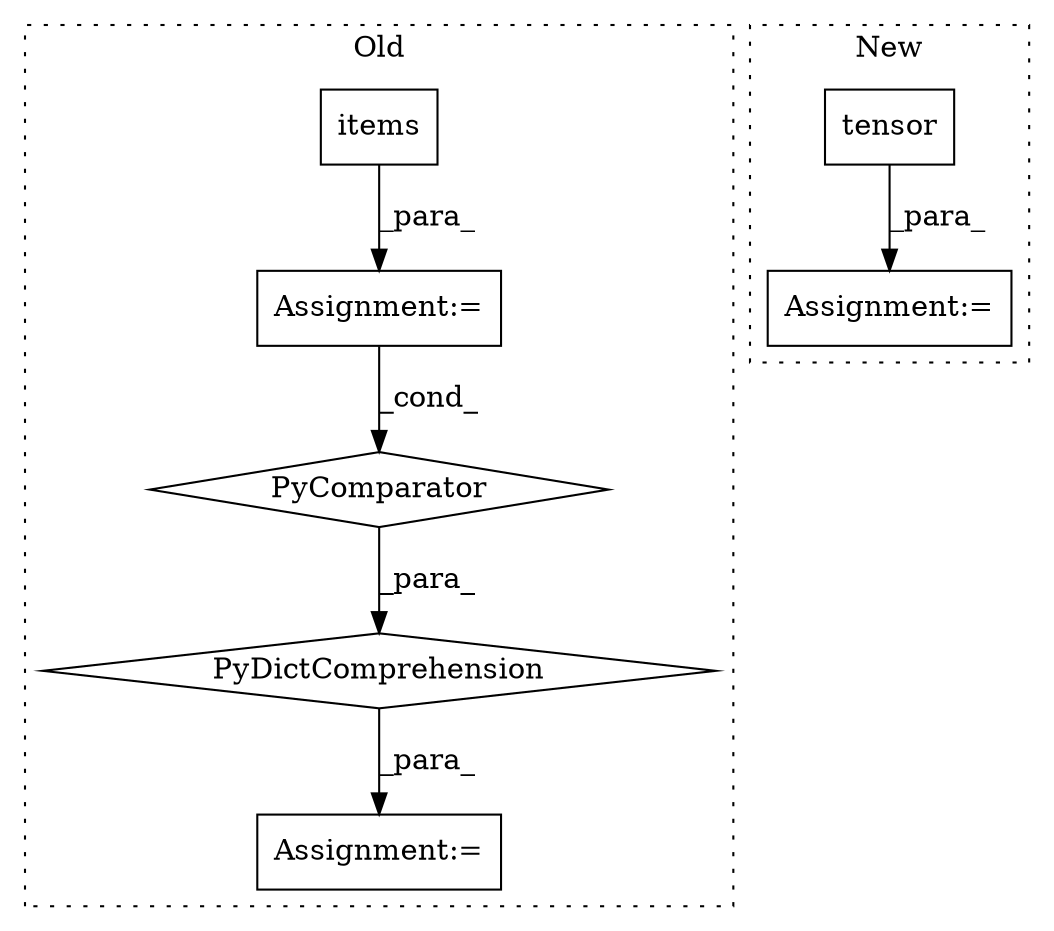 digraph G {
subgraph cluster0 {
1 [label="PyDictComprehension" a="110" s="807" l="135" shape="diamond"];
3 [label="PyComparator" a="113" s="892" l="42" shape="diamond"];
5 [label="Assignment:=" a="7" s="795" l="12" shape="box"];
6 [label="Assignment:=" a="7" s="892" l="42" shape="box"];
7 [label="items" a="32" s="918" l="7" shape="box"];
label = "Old";
style="dotted";
}
subgraph cluster1 {
2 [label="tensor" a="32" s="753,776" l="7,1" shape="box"];
4 [label="Assignment:=" a="7" s="741" l="1" shape="box"];
label = "New";
style="dotted";
}
1 -> 5 [label="_para_"];
2 -> 4 [label="_para_"];
3 -> 1 [label="_para_"];
6 -> 3 [label="_cond_"];
7 -> 6 [label="_para_"];
}